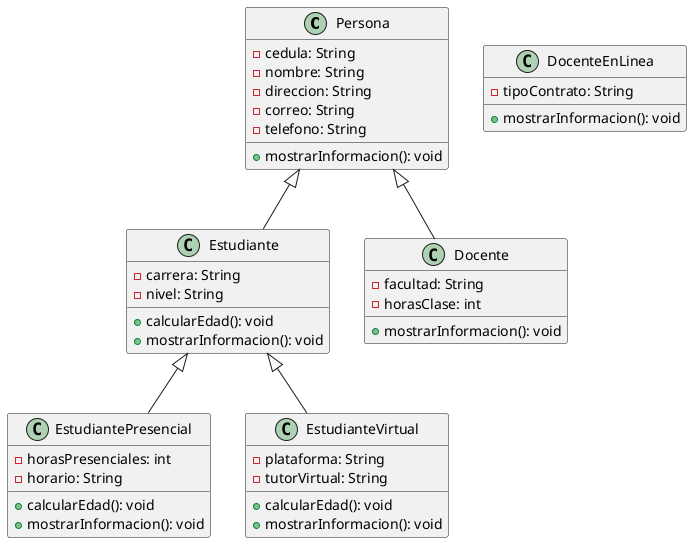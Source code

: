 @startuml

class Persona {
  - cedula: String
  - nombre: String
  - direccion: String
  - correo: String
  - telefono: String
  + mostrarInformacion(): void
}

class Estudiante {
  - carrera: String
  - nivel: String
  + calcularEdad(): void
  + mostrarInformacion(): void

}

class Docente {
  - facultad: String
  - horasClase: int

  + mostrarInformacion(): void

}

class EstudiantePresencial{
 -horasPresenciales: int
 -horario: String
 + calcularEdad(): void
 + mostrarInformacion(): void
}
class EstudianteVirtual{
 -plataforma: String
 -tutorVirtual: String
 + calcularEdad(): void
 + mostrarInformacion(): void
}

class DocenteEnLinea{

- tipoContrato: String
+ mostrarInformacion(): void

}

Persona <|-- Estudiante
Persona <|-- Docente

Estudiante <|-- EstudiantePresencial
Estudiante <|-- EstudianteVirtual

@enduml
